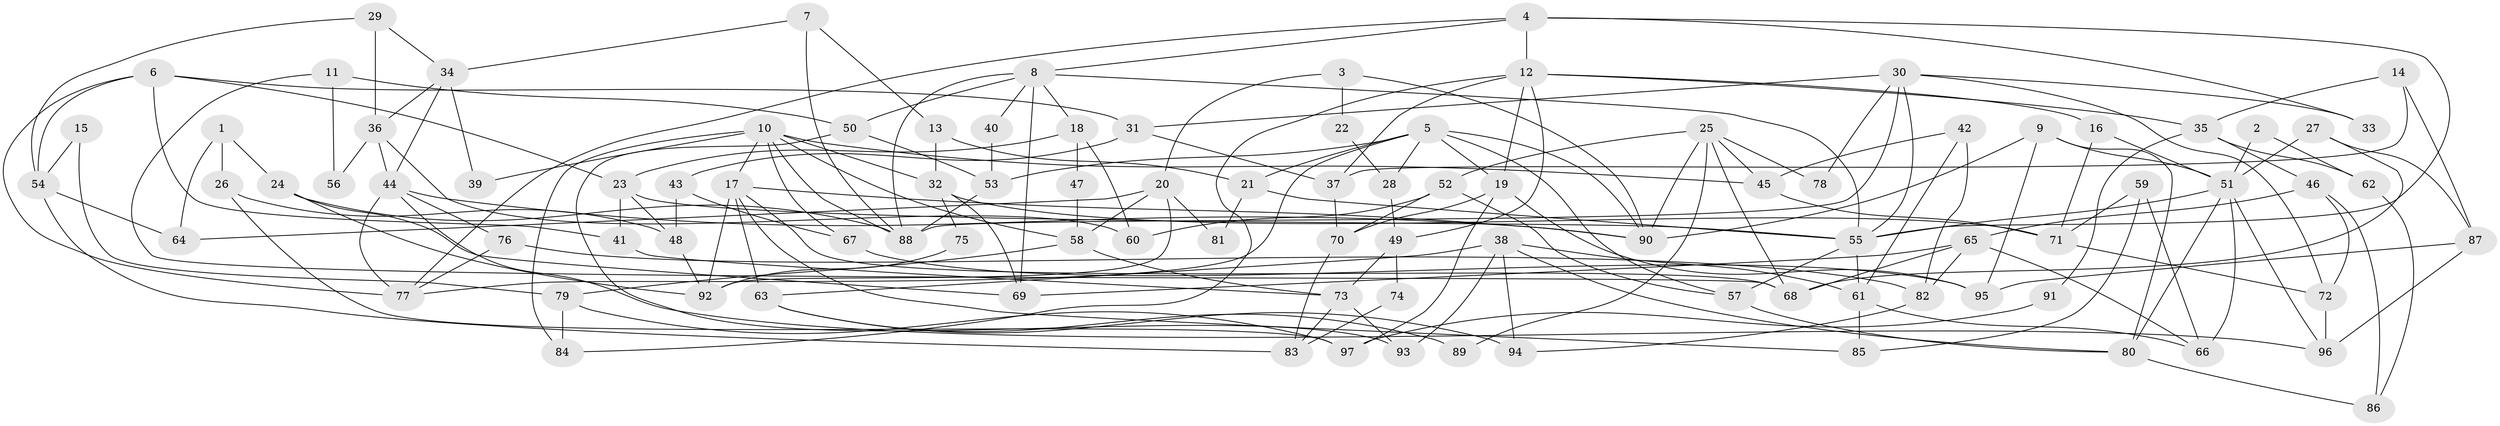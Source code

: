 // Generated by graph-tools (version 1.1) at 2025/11/02/27/25 16:11:23]
// undirected, 97 vertices, 194 edges
graph export_dot {
graph [start="1"]
  node [color=gray90,style=filled];
  1;
  2;
  3;
  4;
  5;
  6;
  7;
  8;
  9;
  10;
  11;
  12;
  13;
  14;
  15;
  16;
  17;
  18;
  19;
  20;
  21;
  22;
  23;
  24;
  25;
  26;
  27;
  28;
  29;
  30;
  31;
  32;
  33;
  34;
  35;
  36;
  37;
  38;
  39;
  40;
  41;
  42;
  43;
  44;
  45;
  46;
  47;
  48;
  49;
  50;
  51;
  52;
  53;
  54;
  55;
  56;
  57;
  58;
  59;
  60;
  61;
  62;
  63;
  64;
  65;
  66;
  67;
  68;
  69;
  70;
  71;
  72;
  73;
  74;
  75;
  76;
  77;
  78;
  79;
  80;
  81;
  82;
  83;
  84;
  85;
  86;
  87;
  88;
  89;
  90;
  91;
  92;
  93;
  94;
  95;
  96;
  97;
  1 -- 26;
  1 -- 24;
  1 -- 64;
  2 -- 62;
  2 -- 51;
  3 -- 20;
  3 -- 90;
  3 -- 22;
  4 -- 8;
  4 -- 55;
  4 -- 12;
  4 -- 33;
  4 -- 77;
  5 -- 77;
  5 -- 90;
  5 -- 19;
  5 -- 21;
  5 -- 28;
  5 -- 53;
  5 -- 57;
  6 -- 23;
  6 -- 77;
  6 -- 31;
  6 -- 41;
  6 -- 54;
  7 -- 34;
  7 -- 88;
  7 -- 13;
  8 -- 55;
  8 -- 88;
  8 -- 18;
  8 -- 40;
  8 -- 50;
  8 -- 69;
  9 -- 95;
  9 -- 80;
  9 -- 51;
  9 -- 90;
  10 -- 45;
  10 -- 88;
  10 -- 17;
  10 -- 32;
  10 -- 39;
  10 -- 58;
  10 -- 67;
  10 -- 84;
  11 -- 50;
  11 -- 68;
  11 -- 56;
  12 -- 37;
  12 -- 16;
  12 -- 19;
  12 -- 35;
  12 -- 49;
  12 -- 84;
  13 -- 32;
  13 -- 21;
  14 -- 37;
  14 -- 35;
  14 -- 87;
  15 -- 79;
  15 -- 54;
  16 -- 51;
  16 -- 71;
  17 -- 90;
  17 -- 63;
  17 -- 68;
  17 -- 85;
  17 -- 92;
  18 -- 23;
  18 -- 47;
  18 -- 60;
  19 -- 70;
  19 -- 95;
  19 -- 97;
  20 -- 58;
  20 -- 64;
  20 -- 81;
  20 -- 92;
  21 -- 55;
  21 -- 81;
  22 -- 28;
  23 -- 41;
  23 -- 55;
  23 -- 48;
  24 -- 92;
  24 -- 69;
  24 -- 88;
  25 -- 90;
  25 -- 68;
  25 -- 45;
  25 -- 52;
  25 -- 78;
  25 -- 89;
  26 -- 48;
  26 -- 97;
  27 -- 87;
  27 -- 51;
  27 -- 68;
  28 -- 49;
  29 -- 34;
  29 -- 36;
  29 -- 54;
  30 -- 55;
  30 -- 31;
  30 -- 33;
  30 -- 72;
  30 -- 78;
  30 -- 88;
  31 -- 43;
  31 -- 37;
  32 -- 69;
  32 -- 71;
  32 -- 75;
  34 -- 36;
  34 -- 44;
  34 -- 39;
  35 -- 46;
  35 -- 62;
  35 -- 91;
  36 -- 44;
  36 -- 60;
  36 -- 56;
  37 -- 70;
  38 -- 80;
  38 -- 63;
  38 -- 61;
  38 -- 93;
  38 -- 94;
  40 -- 53;
  41 -- 73;
  42 -- 61;
  42 -- 45;
  42 -- 82;
  43 -- 67;
  43 -- 48;
  44 -- 96;
  44 -- 77;
  44 -- 76;
  44 -- 90;
  45 -- 71;
  46 -- 65;
  46 -- 72;
  46 -- 86;
  47 -- 58;
  48 -- 92;
  49 -- 73;
  49 -- 74;
  50 -- 53;
  50 -- 93;
  51 -- 55;
  51 -- 66;
  51 -- 80;
  51 -- 96;
  52 -- 57;
  52 -- 60;
  52 -- 70;
  53 -- 88;
  54 -- 64;
  54 -- 83;
  55 -- 61;
  55 -- 57;
  57 -- 80;
  58 -- 73;
  58 -- 79;
  59 -- 71;
  59 -- 66;
  59 -- 85;
  61 -- 85;
  61 -- 66;
  62 -- 86;
  63 -- 94;
  63 -- 89;
  65 -- 68;
  65 -- 66;
  65 -- 69;
  65 -- 82;
  67 -- 95;
  70 -- 83;
  71 -- 72;
  72 -- 96;
  73 -- 93;
  73 -- 83;
  74 -- 83;
  75 -- 92;
  76 -- 82;
  76 -- 77;
  79 -- 84;
  79 -- 97;
  80 -- 86;
  82 -- 94;
  87 -- 96;
  87 -- 95;
  91 -- 97;
}
